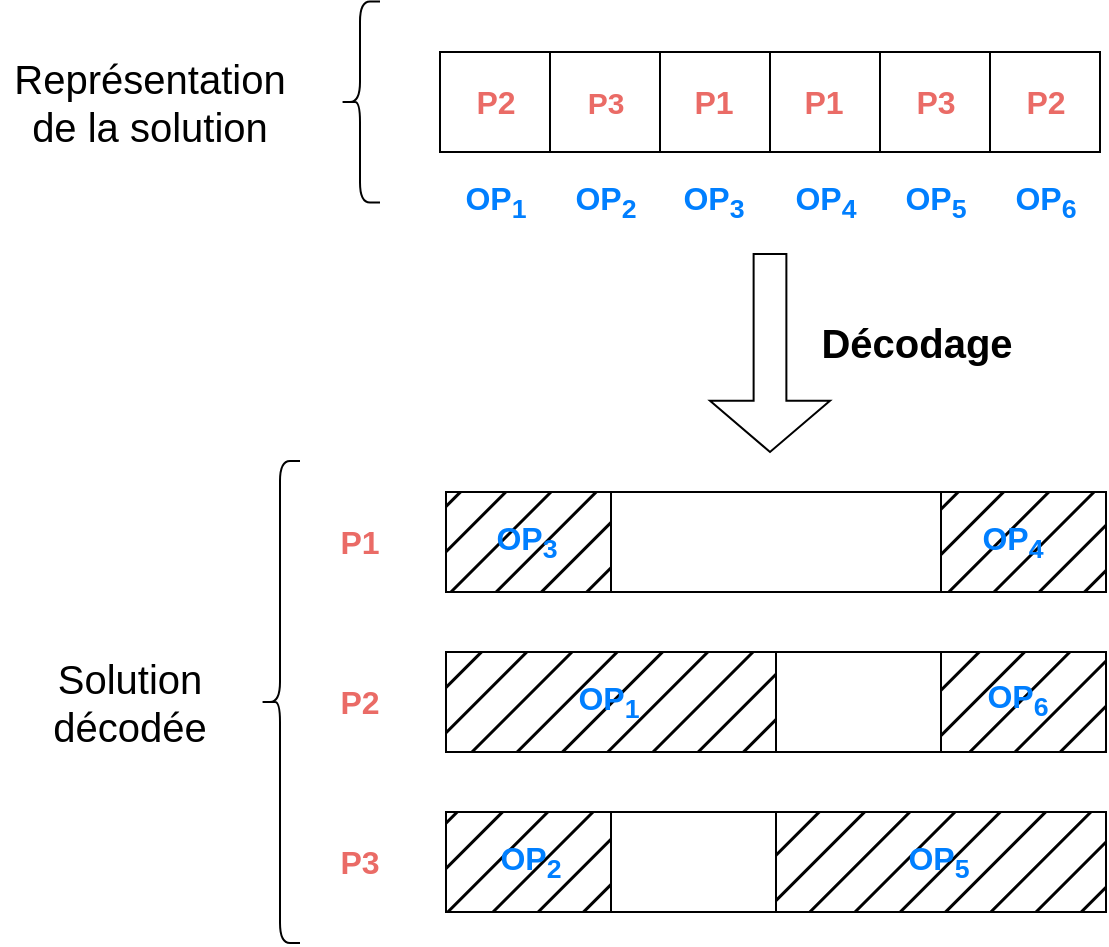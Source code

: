 <mxfile scale="1" border="0" version="23.1.1" type="device">
  <diagram name="Page-1" id="oJW4RRRlGO9KFvshEkQ7">
    <mxGraphModel dx="2140" dy="1935" grid="1" gridSize="10" guides="1" tooltips="1" connect="1" arrows="1" fold="1" page="1" pageScale="1" pageWidth="827" pageHeight="1169" background="none" math="0" shadow="0">
      <root>
        <mxCell id="0" />
        <mxCell id="1" parent="0" />
        <mxCell id="fzTZWOh_sr2FfyW-UPfK-33" value="" style="rounded=0;whiteSpace=wrap;html=1;fillColor=none;fillStyle=hatch;" parent="1" vertex="1">
          <mxGeometry x="193" y="310" width="330" height="50" as="geometry" />
        </mxCell>
        <mxCell id="fzTZWOh_sr2FfyW-UPfK-29" value="" style="rounded=0;whiteSpace=wrap;html=1;glass=0;gradientColor=none;fillColor=none;fillStyle=solid;" parent="1" vertex="1">
          <mxGeometry x="193" y="230" width="330" height="50" as="geometry" />
        </mxCell>
        <mxCell id="fzTZWOh_sr2FfyW-UPfK-53" value="" style="rounded=0;whiteSpace=wrap;html=1;fillColor=#000000;fillStyle=hatch;strokeColor=none;" parent="1" vertex="1">
          <mxGeometry x="358" y="390" width="165" height="50" as="geometry" />
        </mxCell>
        <mxCell id="fzTZWOh_sr2FfyW-UPfK-51" value="" style="rounded=0;whiteSpace=wrap;html=1;fillColor=#000000;fillStyle=hatch;strokeColor=none;" parent="1" vertex="1">
          <mxGeometry x="193" y="390" width="83" height="50" as="geometry" />
        </mxCell>
        <mxCell id="fzTZWOh_sr2FfyW-UPfK-37" value="" style="rounded=0;whiteSpace=wrap;html=1;fillColor=none;fillStyle=hatch;" parent="1" vertex="1">
          <mxGeometry x="193" y="390" width="330" height="50" as="geometry" />
        </mxCell>
        <mxCell id="fzTZWOh_sr2FfyW-UPfK-50" value="" style="rounded=0;whiteSpace=wrap;html=1;fillColor=#000000;fillStyle=hatch;strokeColor=none;" parent="1" vertex="1">
          <mxGeometry x="440.5" y="310" width="83" height="50" as="geometry" />
        </mxCell>
        <mxCell id="fzTZWOh_sr2FfyW-UPfK-45" value="&lt;font style=&quot;font-size: 16px;&quot; color=&quot;#007fff&quot;&gt;&lt;b&gt;OP&lt;span style=&quot;&quot;&gt;&lt;sub&gt;6&lt;/sub&gt;&lt;/span&gt;&lt;/b&gt;&lt;/font&gt;" style="text;html=1;strokeColor=none;fillColor=none;align=center;verticalAlign=middle;whiteSpace=wrap;rounded=0;" parent="1" vertex="1">
          <mxGeometry x="439" y="309" width="80" height="50" as="geometry" />
        </mxCell>
        <mxCell id="fzTZWOh_sr2FfyW-UPfK-52" value="" style="rounded=0;whiteSpace=wrap;html=1;fillColor=#000000;fillStyle=hatch;strokeColor=none;" parent="1" vertex="1">
          <mxGeometry x="193" y="310" width="165" height="50" as="geometry" />
        </mxCell>
        <mxCell id="fzTZWOh_sr2FfyW-UPfK-49" value="" style="rounded=0;whiteSpace=wrap;html=1;fillColor=#000000;fillStyle=hatch;strokeColor=none;" parent="1" vertex="1">
          <mxGeometry x="440" y="230" width="83" height="50" as="geometry" />
        </mxCell>
        <mxCell id="fzTZWOh_sr2FfyW-UPfK-48" value="" style="rounded=0;whiteSpace=wrap;html=1;fillColor=#000000;fillStyle=hatch;strokeColor=none;" parent="1" vertex="1">
          <mxGeometry x="193" y="230" width="82" height="50" as="geometry" />
        </mxCell>
        <mxCell id="fzTZWOh_sr2FfyW-UPfK-2" value="" style="shape=process;whiteSpace=wrap;html=1;backgroundOutline=1;size=0.5;fillColor=none;" parent="1" vertex="1">
          <mxGeometry x="190" y="10" width="110" height="50" as="geometry" />
        </mxCell>
        <mxCell id="fzTZWOh_sr2FfyW-UPfK-10" value="" style="shape=process;whiteSpace=wrap;html=1;backgroundOutline=1;size=0.5;align=center;fillColor=none;" parent="1" vertex="1">
          <mxGeometry x="300" y="10" width="110" height="50" as="geometry" />
        </mxCell>
        <mxCell id="fzTZWOh_sr2FfyW-UPfK-11" value="" style="shape=process;whiteSpace=wrap;html=1;backgroundOutline=1;size=0.5;fillColor=none;" parent="1" vertex="1">
          <mxGeometry x="410" y="10" width="110" height="50" as="geometry" />
        </mxCell>
        <mxCell id="fzTZWOh_sr2FfyW-UPfK-12" value="" style="shape=singleArrow;direction=south;whiteSpace=wrap;html=1;arrowWidth=0.273;arrowSize=0.259;fillColor=none;" parent="1" vertex="1">
          <mxGeometry x="325" y="111" width="60" height="99" as="geometry" />
        </mxCell>
        <mxCell id="fzTZWOh_sr2FfyW-UPfK-13" value="&lt;font size=&quot;1&quot; style=&quot;&quot; color=&quot;#ea6b66&quot;&gt;&lt;b style=&quot;font-size: 16px;&quot;&gt;P2&lt;/b&gt;&lt;/font&gt;" style="text;html=1;strokeColor=none;fillColor=none;align=center;verticalAlign=middle;whiteSpace=wrap;rounded=0;" parent="1" vertex="1">
          <mxGeometry x="193" y="10" width="50" height="50" as="geometry" />
        </mxCell>
        <mxCell id="fzTZWOh_sr2FfyW-UPfK-14" value="&lt;font size=&quot;1&quot; style=&quot;&quot; color=&quot;#ea6b66&quot;&gt;&lt;b style=&quot;font-size: 15px;&quot;&gt;P3&lt;/b&gt;&lt;/font&gt;" style="text;html=1;strokeColor=none;fillColor=none;align=center;verticalAlign=middle;whiteSpace=wrap;rounded=0;" parent="1" vertex="1">
          <mxGeometry x="248" y="10" width="50" height="50" as="geometry" />
        </mxCell>
        <mxCell id="fzTZWOh_sr2FfyW-UPfK-15" value="&lt;font size=&quot;1&quot; style=&quot;&quot; color=&quot;#ea6b66&quot;&gt;&lt;b style=&quot;font-size: 16px;&quot;&gt;P1&lt;/b&gt;&lt;/font&gt;" style="text;html=1;strokeColor=none;fillColor=none;align=center;verticalAlign=middle;whiteSpace=wrap;rounded=0;" parent="1" vertex="1">
          <mxGeometry x="302" y="10" width="50" height="50" as="geometry" />
        </mxCell>
        <mxCell id="fzTZWOh_sr2FfyW-UPfK-16" value="&lt;font size=&quot;1&quot; style=&quot;&quot; color=&quot;#ea6b66&quot;&gt;&lt;b style=&quot;font-size: 16px;&quot;&gt;P1&lt;/b&gt;&lt;/font&gt;" style="text;html=1;strokeColor=none;fillColor=none;align=center;verticalAlign=middle;whiteSpace=wrap;rounded=0;" parent="1" vertex="1">
          <mxGeometry x="356.5" y="10" width="50" height="50" as="geometry" />
        </mxCell>
        <mxCell id="fzTZWOh_sr2FfyW-UPfK-17" value="&lt;font size=&quot;1&quot; style=&quot;&quot; color=&quot;#ea6b66&quot;&gt;&lt;b style=&quot;font-size: 16px;&quot;&gt;P3&lt;/b&gt;&lt;/font&gt;" style="text;html=1;strokeColor=none;fillColor=none;align=center;verticalAlign=middle;whiteSpace=wrap;rounded=0;" parent="1" vertex="1">
          <mxGeometry x="413" y="10" width="50" height="50" as="geometry" />
        </mxCell>
        <mxCell id="fzTZWOh_sr2FfyW-UPfK-18" value="&lt;font size=&quot;1&quot; style=&quot;&quot; color=&quot;#ea6b66&quot;&gt;&lt;b style=&quot;font-size: 16px;&quot;&gt;P2&lt;/b&gt;&lt;/font&gt;" style="text;html=1;strokeColor=none;fillColor=none;align=center;verticalAlign=middle;whiteSpace=wrap;rounded=0;" parent="1" vertex="1">
          <mxGeometry x="468" y="10" width="50" height="50" as="geometry" />
        </mxCell>
        <mxCell id="fzTZWOh_sr2FfyW-UPfK-28" value="&lt;font size=&quot;1&quot; style=&quot;&quot; color=&quot;#ea6b66&quot;&gt;&lt;b style=&quot;font-size: 16px;&quot;&gt;P1&lt;/b&gt;&lt;/font&gt;" style="text;html=1;strokeColor=none;fillColor=none;align=center;verticalAlign=middle;whiteSpace=wrap;rounded=0;" parent="1" vertex="1">
          <mxGeometry x="120" y="230" width="60" height="50" as="geometry" />
        </mxCell>
        <mxCell id="fzTZWOh_sr2FfyW-UPfK-30" value="" style="endArrow=none;html=1;rounded=0;entryX=0.25;entryY=0;entryDx=0;entryDy=0;exitX=0.25;exitY=1;exitDx=0;exitDy=0;" parent="1" source="fzTZWOh_sr2FfyW-UPfK-29" target="fzTZWOh_sr2FfyW-UPfK-29" edge="1">
          <mxGeometry width="50" height="50" relative="1" as="geometry">
            <mxPoint x="310" y="300" as="sourcePoint" />
            <mxPoint x="360" y="250" as="targetPoint" />
          </mxGeometry>
        </mxCell>
        <mxCell id="fzTZWOh_sr2FfyW-UPfK-31" value="" style="endArrow=none;html=1;rounded=0;entryX=0.75;entryY=0;entryDx=0;entryDy=0;exitX=0.75;exitY=1;exitDx=0;exitDy=0;" parent="1" source="fzTZWOh_sr2FfyW-UPfK-29" target="fzTZWOh_sr2FfyW-UPfK-29" edge="1">
          <mxGeometry width="50" height="50" relative="1" as="geometry">
            <mxPoint x="310" y="300" as="sourcePoint" />
            <mxPoint x="360" y="250" as="targetPoint" />
          </mxGeometry>
        </mxCell>
        <mxCell id="fzTZWOh_sr2FfyW-UPfK-32" value="&lt;font size=&quot;1&quot; style=&quot;&quot; color=&quot;#ea6b66&quot;&gt;&lt;b style=&quot;font-size: 16px;&quot;&gt;P2&lt;/b&gt;&lt;/font&gt;" style="text;html=1;strokeColor=none;fillColor=none;align=center;verticalAlign=middle;whiteSpace=wrap;rounded=0;" parent="1" vertex="1">
          <mxGeometry x="120" y="310" width="60" height="50" as="geometry" />
        </mxCell>
        <mxCell id="fzTZWOh_sr2FfyW-UPfK-34" value="" style="endArrow=none;html=1;rounded=0;entryX=0.5;entryY=0;entryDx=0;entryDy=0;exitX=0.5;exitY=1;exitDx=0;exitDy=0;" parent="1" source="fzTZWOh_sr2FfyW-UPfK-33" target="fzTZWOh_sr2FfyW-UPfK-33" edge="1">
          <mxGeometry width="50" height="50" relative="1" as="geometry">
            <mxPoint x="310" y="380" as="sourcePoint" />
            <mxPoint x="360" y="330" as="targetPoint" />
          </mxGeometry>
        </mxCell>
        <mxCell id="fzTZWOh_sr2FfyW-UPfK-35" value="" style="endArrow=none;html=1;rounded=0;entryX=0.75;entryY=0;entryDx=0;entryDy=0;exitX=0.75;exitY=1;exitDx=0;exitDy=0;" parent="1" source="fzTZWOh_sr2FfyW-UPfK-33" target="fzTZWOh_sr2FfyW-UPfK-33" edge="1">
          <mxGeometry width="50" height="50" relative="1" as="geometry">
            <mxPoint x="310" y="380" as="sourcePoint" />
            <mxPoint x="360" y="330" as="targetPoint" />
          </mxGeometry>
        </mxCell>
        <mxCell id="fzTZWOh_sr2FfyW-UPfK-36" value="&lt;font size=&quot;1&quot; color=&quot;#ea6b66&quot;&gt;&lt;b style=&quot;font-size: 16px;&quot;&gt;P3&lt;/b&gt;&lt;/font&gt;" style="text;html=1;strokeColor=none;fillColor=none;align=center;verticalAlign=middle;whiteSpace=wrap;rounded=0;" parent="1" vertex="1">
          <mxGeometry x="120" y="390" width="60" height="50" as="geometry" />
        </mxCell>
        <mxCell id="fzTZWOh_sr2FfyW-UPfK-38" value="" style="endArrow=none;html=1;rounded=0;entryX=0.25;entryY=0;entryDx=0;entryDy=0;exitX=0.25;exitY=1;exitDx=0;exitDy=0;" parent="1" source="fzTZWOh_sr2FfyW-UPfK-37" target="fzTZWOh_sr2FfyW-UPfK-37" edge="1">
          <mxGeometry width="50" height="50" relative="1" as="geometry">
            <mxPoint x="310" y="460" as="sourcePoint" />
            <mxPoint x="360" y="410" as="targetPoint" />
          </mxGeometry>
        </mxCell>
        <mxCell id="fzTZWOh_sr2FfyW-UPfK-39" value="" style="endArrow=none;html=1;rounded=0;entryX=0.5;entryY=0;entryDx=0;entryDy=0;exitX=0.5;exitY=1;exitDx=0;exitDy=0;" parent="1" source="fzTZWOh_sr2FfyW-UPfK-37" target="fzTZWOh_sr2FfyW-UPfK-37" edge="1">
          <mxGeometry width="50" height="50" relative="1" as="geometry">
            <mxPoint x="310" y="460" as="sourcePoint" />
            <mxPoint x="360" y="410" as="targetPoint" />
          </mxGeometry>
        </mxCell>
        <mxCell id="fzTZWOh_sr2FfyW-UPfK-40" value="&lt;font style=&quot;font-size: 16px;&quot; color=&quot;#007fff&quot;&gt;&lt;b&gt;OP&lt;sub style=&quot;&quot;&gt;1&lt;/sub&gt;&lt;/b&gt;&lt;/font&gt;" style="text;html=1;strokeColor=none;fillColor=none;align=center;verticalAlign=middle;whiteSpace=wrap;rounded=0;" parent="1" vertex="1">
          <mxGeometry x="193" y="70" width="50" height="30" as="geometry" />
        </mxCell>
        <mxCell id="fzTZWOh_sr2FfyW-UPfK-41" value="&lt;font style=&quot;font-size: 16px;&quot; color=&quot;#007fff&quot;&gt;&lt;b&gt;OP&lt;sub&gt;2&lt;/sub&gt;&lt;/b&gt;&lt;/font&gt;" style="text;html=1;strokeColor=none;fillColor=none;align=center;verticalAlign=middle;whiteSpace=wrap;rounded=0;" parent="1" vertex="1">
          <mxGeometry x="248" y="70" width="50" height="30" as="geometry" />
        </mxCell>
        <mxCell id="fzTZWOh_sr2FfyW-UPfK-47" value="&lt;font style=&quot;font-size: 16px;&quot; color=&quot;#007fff&quot;&gt;&lt;b&gt;OP&lt;span style=&quot;&quot;&gt;&lt;sub&gt;5&lt;/sub&gt;&lt;/span&gt;&lt;/b&gt;&lt;/font&gt;" style="text;html=1;strokeColor=none;fillColor=none;align=center;verticalAlign=middle;whiteSpace=wrap;rounded=0;" parent="1" vertex="1">
          <mxGeometry x="400.5" y="390" width="77" height="50" as="geometry" />
        </mxCell>
        <mxCell id="fzTZWOh_sr2FfyW-UPfK-54" value="&lt;b style=&quot;font-size: 16px;&quot;&gt;&lt;font style=&quot;font-size: 16px;&quot; color=&quot;#007fff&quot;&gt;OP&lt;/font&gt;&lt;font style=&quot;font-size: 16px;&quot; color=&quot;#007fff&quot;&gt;&lt;sub&gt;3&lt;/sub&gt;&lt;/font&gt;&lt;/b&gt;" style="text;html=1;strokeColor=none;fillColor=none;align=center;verticalAlign=middle;whiteSpace=wrap;rounded=0;" parent="1" vertex="1">
          <mxGeometry x="302" y="70" width="50" height="30" as="geometry" />
        </mxCell>
        <mxCell id="fzTZWOh_sr2FfyW-UPfK-55" value="&lt;b style=&quot;font-size: 16px;&quot;&gt;&lt;font style=&quot;font-size: 16px;&quot; color=&quot;#007fff&quot;&gt;OP&lt;/font&gt;&lt;font style=&quot;font-size: 16px;&quot; color=&quot;#007fff&quot;&gt;&lt;sub&gt;4&lt;/sub&gt;&lt;/font&gt;&lt;/b&gt;" style="text;html=1;strokeColor=none;fillColor=none;align=center;verticalAlign=middle;whiteSpace=wrap;rounded=0;" parent="1" vertex="1">
          <mxGeometry x="358" y="70" width="50" height="30" as="geometry" />
        </mxCell>
        <mxCell id="fzTZWOh_sr2FfyW-UPfK-56" value="&lt;b style=&quot;font-size: 16px;&quot;&gt;&lt;font style=&quot;font-size: 16px;&quot; color=&quot;#007fff&quot;&gt;OP&lt;/font&gt;&lt;font style=&quot;font-size: 16px;&quot; color=&quot;#007fff&quot;&gt;&lt;sub&gt;5&lt;/sub&gt;&lt;/font&gt;&lt;/b&gt;" style="text;html=1;strokeColor=none;fillColor=none;align=center;verticalAlign=middle;whiteSpace=wrap;rounded=0;" parent="1" vertex="1">
          <mxGeometry x="413" y="70" width="50" height="30" as="geometry" />
        </mxCell>
        <mxCell id="fzTZWOh_sr2FfyW-UPfK-42" value="&lt;font style=&quot;font-size: 16px;&quot; color=&quot;#007fff&quot;&gt;&lt;b&gt;OP&lt;sub&gt;3&lt;/sub&gt;&lt;/b&gt;&lt;/font&gt;" style="text;html=1;strokeColor=none;fillColor=none;align=center;verticalAlign=middle;whiteSpace=wrap;rounded=0;" parent="1" vertex="1">
          <mxGeometry x="195" y="230" width="77" height="50" as="geometry" />
        </mxCell>
        <mxCell id="fzTZWOh_sr2FfyW-UPfK-43" value="&lt;font style=&quot;font-size: 16px;&quot; color=&quot;#007fff&quot;&gt;&lt;b&gt;OP&lt;sub&gt;4&lt;/sub&gt;&lt;/b&gt;&lt;/font&gt;" style="text;html=1;strokeColor=none;fillColor=none;align=center;verticalAlign=middle;whiteSpace=wrap;rounded=0;" parent="1" vertex="1">
          <mxGeometry x="438" y="230" width="77" height="50" as="geometry" />
        </mxCell>
        <mxCell id="fzTZWOh_sr2FfyW-UPfK-57" value="&lt;b style=&quot;font-size: 16px;&quot;&gt;&lt;font style=&quot;font-size: 16px;&quot; color=&quot;#007fff&quot;&gt;OP&lt;/font&gt;&lt;font style=&quot;font-size: 16px;&quot; color=&quot;#007fff&quot;&gt;&lt;sub&gt;6&lt;/sub&gt;&lt;/font&gt;&lt;/b&gt;" style="text;html=1;strokeColor=none;fillColor=none;align=center;verticalAlign=middle;whiteSpace=wrap;rounded=0;" parent="1" vertex="1">
          <mxGeometry x="468" y="70" width="50" height="30" as="geometry" />
        </mxCell>
        <mxCell id="fzTZWOh_sr2FfyW-UPfK-58" value="&lt;font size=&quot;1&quot; style=&quot;&quot;&gt;&lt;span style=&quot;font-size: 20px;&quot;&gt;&lt;b&gt;Décodage&lt;/b&gt;&lt;/span&gt;&lt;/font&gt;" style="text;html=1;strokeColor=none;fillColor=none;align=center;verticalAlign=middle;whiteSpace=wrap;rounded=0;" parent="1" vertex="1">
          <mxGeometry x="377.5" y="140" width="100.5" height="30" as="geometry" />
        </mxCell>
        <mxCell id="H0380L3TonWQmGnIXsul-1" value="&lt;font size=&quot;1&quot; style=&quot;&quot;&gt;&lt;span style=&quot;font-size: 20px;&quot;&gt;Représentation de la solution&lt;/span&gt;&lt;/font&gt;" style="text;html=1;strokeColor=none;fillColor=none;align=center;verticalAlign=middle;whiteSpace=wrap;rounded=0;" parent="1" vertex="1">
          <mxGeometry x="-10" width="110" height="70" as="geometry" />
        </mxCell>
        <mxCell id="H0380L3TonWQmGnIXsul-2" value="&lt;font size=&quot;1&quot; style=&quot;&quot;&gt;&lt;span style=&quot;font-size: 20px;&quot;&gt;Solution décodée&lt;/span&gt;&lt;/font&gt;" style="text;html=1;strokeColor=none;fillColor=none;align=center;verticalAlign=middle;whiteSpace=wrap;rounded=0;" parent="1" vertex="1">
          <mxGeometry x="-30" y="300" width="130" height="70" as="geometry" />
        </mxCell>
        <mxCell id="H0380L3TonWQmGnIXsul-3" value="" style="shape=curlyBracket;whiteSpace=wrap;html=1;rounded=1;labelPosition=left;verticalLabelPosition=middle;align=right;verticalAlign=middle;" parent="1" vertex="1">
          <mxGeometry x="100" y="214.5" width="20" height="241" as="geometry" />
        </mxCell>
        <mxCell id="H0380L3TonWQmGnIXsul-4" value="" style="shape=curlyBracket;whiteSpace=wrap;html=1;rounded=1;labelPosition=left;verticalLabelPosition=middle;align=right;verticalAlign=middle;" parent="1" vertex="1">
          <mxGeometry x="140" y="-15.25" width="20" height="100.5" as="geometry" />
        </mxCell>
        <mxCell id="fzTZWOh_sr2FfyW-UPfK-44" value="&lt;font style=&quot;font-size: 16px;&quot; color=&quot;#007fff&quot;&gt;&lt;b&gt;OP&lt;sub style=&quot;border-color: var(--border-color);&quot;&gt;1&lt;/sub&gt;&lt;/b&gt;&lt;/font&gt;" style="text;html=1;strokeColor=none;fillColor=none;align=center;verticalAlign=middle;whiteSpace=wrap;rounded=0;" parent="1" vertex="1">
          <mxGeometry x="236" y="310" width="77" height="50" as="geometry" />
        </mxCell>
        <mxCell id="fzTZWOh_sr2FfyW-UPfK-46" value="&lt;font style=&quot;font-size: 16px;&quot; color=&quot;#007fff&quot;&gt;&lt;b&gt;OP&lt;span style=&quot;&quot;&gt;&lt;sub&gt;2&lt;/sub&gt;&lt;/span&gt;&lt;/b&gt;&lt;/font&gt;" style="text;html=1;strokeColor=none;fillColor=none;align=center;verticalAlign=middle;whiteSpace=wrap;rounded=0;" parent="1" vertex="1">
          <mxGeometry x="196.5" y="390" width="77" height="50" as="geometry" />
        </mxCell>
      </root>
    </mxGraphModel>
  </diagram>
</mxfile>
